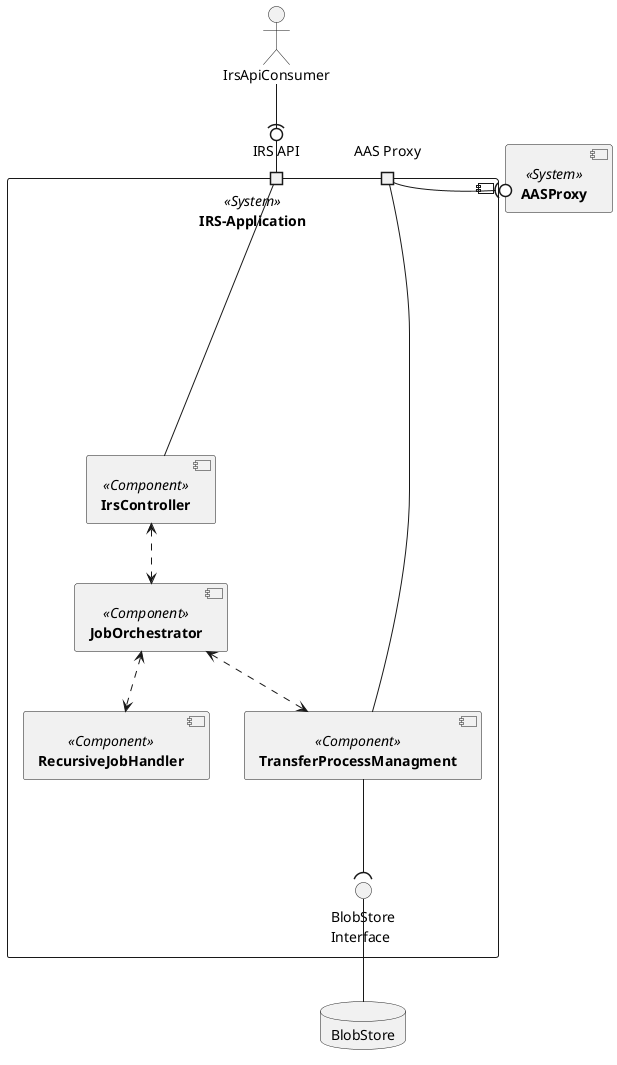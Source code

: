 @startuml
skinparam monochrome true
skinparam shadowing false

 component [**IRS-Application**] <<System>> as IRS {
    component [**RecursiveJobHandler**] <<Component>> as RecursiveJobHandler
    component [**IrsController**] <<Component>> as IrsController
    component [**JobOrchestrator**] <<Component>> as JobOrchestrator
    component [**TransferProcessManagment**] <<Component>> as TransferProcessManagment


    'component [**AASClient**] <<Subsystem>> as AASClient
    'component [**AASFacade**] <<Subsystem>> as AASFacade
    'component [**SubmodelClient**] <<Subsystem>> as SubmodelClient
    'component [**SubmodelFacade**] <<Subsystem>> as SubmodelFacade ' --> Level2 View

    port "IRS API" as API_PORT
    port "AAS Proxy" as AAS_PORT

    () "BlobStore\nInterface" as StoreInterface


    IrsController <..> JobOrchestrator
    JobOrchestrator <..> TransferProcessManagment
    JobOrchestrator <..> RecursiveJobHandler
    TransferProcessManagment --( StoreInterface


}
component [**AASProxy**] <<System>> as AASProxy
actor IrsApiConsumer
IrsController -up- API_PORT
IrsApiConsumer -(0- API_PORT


TransferProcessManagment --- AAS_PORT
AAS_PORT -(0 AASProxy

database "BlobStore" as BlobStore
StoreInterface -down- BlobStore

@enduml